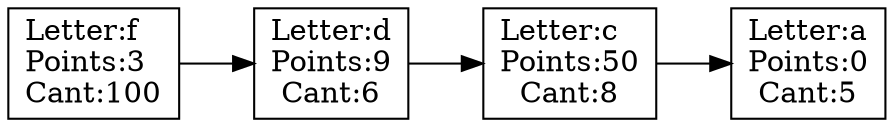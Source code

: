 digraph G {rankdir=LR;node[shape = box];
Nodo0 [label = "Letter:a\lPoints:0\lCant:5"];
Nodo1 [label = "Letter:c\lPoints:50\lCant:8"];
Nodo2 [label = "Letter:d\lPoints:9\lCant:6"];
Nodo3 [label = "Letter:f\lPoints:3\lCant:100"];
Nodo3->Nodo2;
Nodo2->Nodo1;
Nodo1->Nodo0;
}